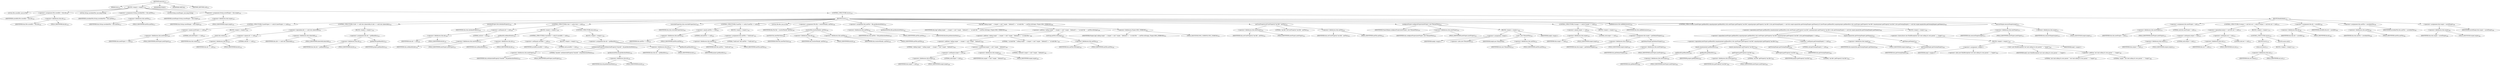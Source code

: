 digraph "execute" {  
"593" [label = <(METHOD,execute)<SUB>315</SUB>> ]
"14" [label = <(PARAM,this)<SUB>315</SUB>> ]
"594" [label = <(BLOCK,&lt;empty&gt;,&lt;empty&gt;)<SUB>315</SUB>> ]
"595" [label = <(LOCAL,File savedDir: java.io.File)> ]
"596" [label = <(&lt;operator&gt;.assignment,File savedDir = this.dir)<SUB>316</SUB>> ]
"597" [label = <(IDENTIFIER,savedDir,File savedDir = this.dir)<SUB>316</SUB>> ]
"598" [label = <(&lt;operator&gt;.fieldAccess,this.dir)<SUB>316</SUB>> ]
"599" [label = <(IDENTIFIER,this,File savedDir = this.dir)<SUB>316</SUB>> ]
"600" [label = <(FIELD_IDENTIFIER,dir,dir)<SUB>316</SUB>> ]
"601" [label = <(LOCAL,String savedAntFile: java.lang.String)> ]
"602" [label = <(&lt;operator&gt;.assignment,String savedAntFile = this.antFile)<SUB>317</SUB>> ]
"603" [label = <(IDENTIFIER,savedAntFile,String savedAntFile = this.antFile)<SUB>317</SUB>> ]
"604" [label = <(&lt;operator&gt;.fieldAccess,this.antFile)<SUB>317</SUB>> ]
"605" [label = <(IDENTIFIER,this,String savedAntFile = this.antFile)<SUB>317</SUB>> ]
"606" [label = <(FIELD_IDENTIFIER,antFile,antFile)<SUB>317</SUB>> ]
"607" [label = <(LOCAL,String savedTarget: java.lang.String)> ]
"608" [label = <(&lt;operator&gt;.assignment,String savedTarget = this.target)<SUB>318</SUB>> ]
"609" [label = <(IDENTIFIER,savedTarget,String savedTarget = this.target)<SUB>318</SUB>> ]
"610" [label = <(&lt;operator&gt;.fieldAccess,this.target)<SUB>318</SUB>> ]
"611" [label = <(IDENTIFIER,this,String savedTarget = this.target)<SUB>318</SUB>> ]
"612" [label = <(FIELD_IDENTIFIER,target,target)<SUB>318</SUB>> ]
"613" [label = <(CONTROL_STRUCTURE,try,try)<SUB>319</SUB>> ]
"614" [label = <(BLOCK,try,try)<SUB>319</SUB>> ]
"615" [label = <(CONTROL_STRUCTURE,if (newProject == null),if (newProject == null))<SUB>320</SUB>> ]
"616" [label = <(&lt;operator&gt;.equals,newProject == null)<SUB>320</SUB>> ]
"617" [label = <(&lt;operator&gt;.fieldAccess,this.newProject)<SUB>320</SUB>> ]
"618" [label = <(IDENTIFIER,this,newProject == null)<SUB>320</SUB>> ]
"619" [label = <(FIELD_IDENTIFIER,newProject,newProject)<SUB>320</SUB>> ]
"620" [label = <(LITERAL,null,newProject == null)<SUB>320</SUB>> ]
"621" [label = <(BLOCK,&lt;empty&gt;,&lt;empty&gt;)<SUB>320</SUB>> ]
"622" [label = <(reinit,this.reinit())<SUB>321</SUB>> ]
"13" [label = <(IDENTIFIER,this,this.reinit())<SUB>321</SUB>> ]
"623" [label = <(CONTROL_STRUCTURE,if ((dir == null) &amp;&amp; (inheritAll)),if ((dir == null) &amp;&amp; (inheritAll)))<SUB>324</SUB>> ]
"624" [label = <(&lt;operator&gt;.logicalAnd,(dir == null) &amp;&amp; (inheritAll))<SUB>324</SUB>> ]
"625" [label = <(&lt;operator&gt;.equals,dir == null)<SUB>324</SUB>> ]
"626" [label = <(&lt;operator&gt;.fieldAccess,this.dir)<SUB>324</SUB>> ]
"627" [label = <(IDENTIFIER,this,dir == null)<SUB>324</SUB>> ]
"628" [label = <(FIELD_IDENTIFIER,dir,dir)<SUB>324</SUB>> ]
"629" [label = <(LITERAL,null,dir == null)<SUB>324</SUB>> ]
"630" [label = <(&lt;operator&gt;.fieldAccess,this.inheritAll)<SUB>324</SUB>> ]
"631" [label = <(IDENTIFIER,this,(dir == null) &amp;&amp; (inheritAll))<SUB>324</SUB>> ]
"632" [label = <(FIELD_IDENTIFIER,inheritAll,inheritAll)<SUB>324</SUB>> ]
"633" [label = <(BLOCK,&lt;empty&gt;,&lt;empty&gt;)<SUB>324</SUB>> ]
"634" [label = <(&lt;operator&gt;.assignment,this.dir = getBaseDir())<SUB>325</SUB>> ]
"635" [label = <(&lt;operator&gt;.fieldAccess,this.dir)<SUB>325</SUB>> ]
"636" [label = <(IDENTIFIER,this,this.dir = getBaseDir())<SUB>325</SUB>> ]
"637" [label = <(FIELD_IDENTIFIER,dir,dir)<SUB>325</SUB>> ]
"638" [label = <(getBaseDir,getBaseDir())<SUB>325</SUB>> ]
"639" [label = <(IDENTIFIER,project,getBaseDir())<SUB>325</SUB>> ]
"640" [label = <(initializeProject,this.initializeProject())<SUB>328</SUB>> ]
"15" [label = <(IDENTIFIER,this,this.initializeProject())<SUB>328</SUB>> ]
"641" [label = <(CONTROL_STRUCTURE,if (dir != null),if (dir != null))<SUB>330</SUB>> ]
"642" [label = <(&lt;operator&gt;.notEquals,dir != null)<SUB>330</SUB>> ]
"643" [label = <(&lt;operator&gt;.fieldAccess,this.dir)<SUB>330</SUB>> ]
"644" [label = <(IDENTIFIER,this,dir != null)<SUB>330</SUB>> ]
"645" [label = <(FIELD_IDENTIFIER,dir,dir)<SUB>330</SUB>> ]
"646" [label = <(LITERAL,null,dir != null)<SUB>330</SUB>> ]
"647" [label = <(BLOCK,&lt;empty&gt;,&lt;empty&gt;)<SUB>330</SUB>> ]
"648" [label = <(setBaseDir,setBaseDir(dir))<SUB>331</SUB>> ]
"649" [label = <(&lt;operator&gt;.fieldAccess,this.newProject)<SUB>331</SUB>> ]
"650" [label = <(IDENTIFIER,this,setBaseDir(dir))<SUB>331</SUB>> ]
"651" [label = <(FIELD_IDENTIFIER,newProject,newProject)<SUB>331</SUB>> ]
"652" [label = <(&lt;operator&gt;.fieldAccess,this.dir)<SUB>331</SUB>> ]
"653" [label = <(IDENTIFIER,this,setBaseDir(dir))<SUB>331</SUB>> ]
"654" [label = <(FIELD_IDENTIFIER,dir,dir)<SUB>331</SUB>> ]
"655" [label = <(CONTROL_STRUCTURE,if (savedDir != null),if (savedDir != null))<SUB>332</SUB>> ]
"656" [label = <(&lt;operator&gt;.notEquals,savedDir != null)<SUB>332</SUB>> ]
"657" [label = <(IDENTIFIER,savedDir,savedDir != null)<SUB>332</SUB>> ]
"658" [label = <(LITERAL,null,savedDir != null)<SUB>332</SUB>> ]
"659" [label = <(BLOCK,&lt;empty&gt;,&lt;empty&gt;)<SUB>332</SUB>> ]
"660" [label = <(setInheritedProperty,setInheritedProperty(&quot;basedir&quot;, dir.getAbsolutePath()))<SUB>333</SUB>> ]
"661" [label = <(&lt;operator&gt;.fieldAccess,this.newProject)<SUB>333</SUB>> ]
"662" [label = <(IDENTIFIER,this,setInheritedProperty(&quot;basedir&quot;, dir.getAbsolutePath()))<SUB>333</SUB>> ]
"663" [label = <(FIELD_IDENTIFIER,newProject,newProject)<SUB>333</SUB>> ]
"664" [label = <(LITERAL,&quot;basedir&quot;,setInheritedProperty(&quot;basedir&quot;, dir.getAbsolutePath()))<SUB>333</SUB>> ]
"665" [label = <(getAbsolutePath,dir.getAbsolutePath())<SUB>334</SUB>> ]
"666" [label = <(&lt;operator&gt;.fieldAccess,this.dir)<SUB>334</SUB>> ]
"667" [label = <(IDENTIFIER,this,dir.getAbsolutePath())<SUB>334</SUB>> ]
"668" [label = <(FIELD_IDENTIFIER,dir,dir)<SUB>334</SUB>> ]
"669" [label = <(CONTROL_STRUCTURE,else,else)<SUB>336</SUB>> ]
"670" [label = <(BLOCK,&lt;empty&gt;,&lt;empty&gt;)<SUB>336</SUB>> ]
"671" [label = <(&lt;operator&gt;.assignment,this.dir = getBaseDir())<SUB>337</SUB>> ]
"672" [label = <(&lt;operator&gt;.fieldAccess,this.dir)<SUB>337</SUB>> ]
"673" [label = <(IDENTIFIER,this,this.dir = getBaseDir())<SUB>337</SUB>> ]
"674" [label = <(FIELD_IDENTIFIER,dir,dir)<SUB>337</SUB>> ]
"675" [label = <(getBaseDir,getBaseDir())<SUB>337</SUB>> ]
"676" [label = <(IDENTIFIER,project,getBaseDir())<SUB>337</SUB>> ]
"677" [label = <(overrideProperties,this.overrideProperties())<SUB>340</SUB>> ]
"16" [label = <(IDENTIFIER,this,this.overrideProperties())<SUB>340</SUB>> ]
"678" [label = <(CONTROL_STRUCTURE,if (antFile == null),if (antFile == null))<SUB>342</SUB>> ]
"679" [label = <(&lt;operator&gt;.equals,antFile == null)<SUB>342</SUB>> ]
"680" [label = <(&lt;operator&gt;.fieldAccess,this.antFile)<SUB>342</SUB>> ]
"681" [label = <(IDENTIFIER,this,antFile == null)<SUB>342</SUB>> ]
"682" [label = <(FIELD_IDENTIFIER,antFile,antFile)<SUB>342</SUB>> ]
"683" [label = <(LITERAL,null,antFile == null)<SUB>342</SUB>> ]
"684" [label = <(BLOCK,&lt;empty&gt;,&lt;empty&gt;)<SUB>342</SUB>> ]
"685" [label = <(&lt;operator&gt;.assignment,this.antFile = &quot;build.xml&quot;)<SUB>343</SUB>> ]
"686" [label = <(&lt;operator&gt;.fieldAccess,this.antFile)<SUB>343</SUB>> ]
"687" [label = <(IDENTIFIER,this,this.antFile = &quot;build.xml&quot;)<SUB>343</SUB>> ]
"688" [label = <(FIELD_IDENTIFIER,antFile,antFile)<SUB>343</SUB>> ]
"689" [label = <(LITERAL,&quot;build.xml&quot;,this.antFile = &quot;build.xml&quot;)<SUB>343</SUB>> ]
"690" [label = <(LOCAL,File file: java.io.File)> ]
"691" [label = <(&lt;operator&gt;.assignment,File file = resolveFile(dir, antFile))<SUB>346</SUB>> ]
"692" [label = <(IDENTIFIER,file,File file = resolveFile(dir, antFile))<SUB>346</SUB>> ]
"693" [label = <(resolveFile,resolveFile(dir, antFile))<SUB>346</SUB>> ]
"694" [label = <(newFileUtils,newFileUtils())<SUB>346</SUB>> ]
"695" [label = <(IDENTIFIER,FileUtils,newFileUtils())<SUB>346</SUB>> ]
"696" [label = <(&lt;operator&gt;.fieldAccess,this.dir)<SUB>346</SUB>> ]
"697" [label = <(IDENTIFIER,this,resolveFile(dir, antFile))<SUB>346</SUB>> ]
"698" [label = <(FIELD_IDENTIFIER,dir,dir)<SUB>346</SUB>> ]
"699" [label = <(&lt;operator&gt;.fieldAccess,this.antFile)<SUB>346</SUB>> ]
"700" [label = <(IDENTIFIER,this,resolveFile(dir, antFile))<SUB>346</SUB>> ]
"701" [label = <(FIELD_IDENTIFIER,antFile,antFile)<SUB>346</SUB>> ]
"702" [label = <(&lt;operator&gt;.assignment,this.antFile = file.getAbsolutePath())<SUB>347</SUB>> ]
"703" [label = <(&lt;operator&gt;.fieldAccess,this.antFile)<SUB>347</SUB>> ]
"704" [label = <(IDENTIFIER,this,this.antFile = file.getAbsolutePath())<SUB>347</SUB>> ]
"705" [label = <(FIELD_IDENTIFIER,antFile,antFile)<SUB>347</SUB>> ]
"706" [label = <(getAbsolutePath,file.getAbsolutePath())<SUB>347</SUB>> ]
"707" [label = <(IDENTIFIER,file,file.getAbsolutePath())<SUB>347</SUB>> ]
"708" [label = <(log,log(&quot;calling target &quot; + (target != null ? target : &quot;[default]&quot;) + &quot; in build file &quot; + antFile.toString(), Project.MSG_VERBOSE))<SUB>349</SUB>> ]
"17" [label = <(IDENTIFIER,this,log(&quot;calling target &quot; + (target != null ? target : &quot;[default]&quot;) + &quot; in build file &quot; + antFile.toString(), Project.MSG_VERBOSE))<SUB>349</SUB>> ]
"709" [label = <(&lt;operator&gt;.addition,&quot;calling target &quot; + (target != null ? target : &quot;[default]&quot;) + &quot; in build file &quot; + antFile.toString())<SUB>349</SUB>> ]
"710" [label = <(&lt;operator&gt;.addition,&quot;calling target &quot; + (target != null ? target : &quot;[default]&quot;) + &quot; in build file &quot;)<SUB>349</SUB>> ]
"711" [label = <(&lt;operator&gt;.addition,&quot;calling target &quot; + (target != null ? target : &quot;[default]&quot;))<SUB>349</SUB>> ]
"712" [label = <(LITERAL,&quot;calling target &quot;,&quot;calling target &quot; + (target != null ? target : &quot;[default]&quot;))<SUB>349</SUB>> ]
"713" [label = <(&lt;operator&gt;.conditional,target != null ? target : &quot;[default]&quot;)<SUB>349</SUB>> ]
"714" [label = <(&lt;operator&gt;.notEquals,target != null)<SUB>349</SUB>> ]
"715" [label = <(&lt;operator&gt;.fieldAccess,this.target)<SUB>349</SUB>> ]
"716" [label = <(IDENTIFIER,this,target != null)<SUB>349</SUB>> ]
"717" [label = <(FIELD_IDENTIFIER,target,target)<SUB>349</SUB>> ]
"718" [label = <(LITERAL,null,target != null)<SUB>349</SUB>> ]
"719" [label = <(&lt;operator&gt;.fieldAccess,this.target)<SUB>349</SUB>> ]
"720" [label = <(IDENTIFIER,this,target != null ? target : &quot;[default]&quot;)<SUB>349</SUB>> ]
"721" [label = <(FIELD_IDENTIFIER,target,target)<SUB>349</SUB>> ]
"722" [label = <(LITERAL,&quot;[default]&quot;,target != null ? target : &quot;[default]&quot;)<SUB>349</SUB>> ]
"723" [label = <(LITERAL,&quot; in build file &quot;,&quot;calling target &quot; + (target != null ? target : &quot;[default]&quot;) + &quot; in build file &quot;)<SUB>350</SUB>> ]
"724" [label = <(toString,antFile.toString())<SUB>350</SUB>> ]
"725" [label = <(&lt;operator&gt;.fieldAccess,this.antFile)<SUB>350</SUB>> ]
"726" [label = <(IDENTIFIER,this,antFile.toString())<SUB>350</SUB>> ]
"727" [label = <(FIELD_IDENTIFIER,antFile,antFile)<SUB>350</SUB>> ]
"728" [label = <(&lt;operator&gt;.fieldAccess,Project.MSG_VERBOSE)<SUB>351</SUB>> ]
"729" [label = <(IDENTIFIER,Project,log(&quot;calling target &quot; + (target != null ? target : &quot;[default]&quot;) + &quot; in build file &quot; + antFile.toString(), Project.MSG_VERBOSE))<SUB>351</SUB>> ]
"730" [label = <(FIELD_IDENTIFIER,MSG_VERBOSE,MSG_VERBOSE)<SUB>351</SUB>> ]
"731" [label = <(setUserProperty,setUserProperty(&quot;ant.file&quot;, antFile))<SUB>352</SUB>> ]
"732" [label = <(&lt;operator&gt;.fieldAccess,this.newProject)<SUB>352</SUB>> ]
"733" [label = <(IDENTIFIER,this,setUserProperty(&quot;ant.file&quot;, antFile))<SUB>352</SUB>> ]
"734" [label = <(FIELD_IDENTIFIER,newProject,newProject)<SUB>352</SUB>> ]
"735" [label = <(LITERAL,&quot;ant.file&quot;,setUserProperty(&quot;ant.file&quot;, antFile))<SUB>352</SUB>> ]
"736" [label = <(&lt;operator&gt;.fieldAccess,this.antFile)<SUB>352</SUB>> ]
"737" [label = <(IDENTIFIER,this,setUserProperty(&quot;ant.file&quot;, antFile))<SUB>352</SUB>> ]
"738" [label = <(FIELD_IDENTIFIER,antFile,antFile)<SUB>352</SUB>> ]
"739" [label = <(configureProject,configureProject(newProject, new File(antFile)))<SUB>353</SUB>> ]
"740" [label = <(IDENTIFIER,ProjectHelper,configureProject(newProject, new File(antFile)))<SUB>353</SUB>> ]
"741" [label = <(&lt;operator&gt;.fieldAccess,this.newProject)<SUB>353</SUB>> ]
"742" [label = <(IDENTIFIER,this,configureProject(newProject, new File(antFile)))<SUB>353</SUB>> ]
"743" [label = <(FIELD_IDENTIFIER,newProject,newProject)<SUB>353</SUB>> ]
"744" [label = <(BLOCK,&lt;empty&gt;,&lt;empty&gt;)<SUB>353</SUB>> ]
"745" [label = <(&lt;operator&gt;.assignment,&lt;empty&gt;)> ]
"746" [label = <(IDENTIFIER,$obj6,&lt;empty&gt;)> ]
"747" [label = <(&lt;operator&gt;.alloc,new File(antFile))<SUB>353</SUB>> ]
"748" [label = <(&lt;init&gt;,new File(antFile))<SUB>353</SUB>> ]
"749" [label = <(IDENTIFIER,$obj6,new File(antFile))> ]
"750" [label = <(&lt;operator&gt;.fieldAccess,this.antFile)<SUB>353</SUB>> ]
"751" [label = <(IDENTIFIER,this,new File(antFile))<SUB>353</SUB>> ]
"752" [label = <(FIELD_IDENTIFIER,antFile,antFile)<SUB>353</SUB>> ]
"753" [label = <(IDENTIFIER,$obj6,&lt;empty&gt;)> ]
"754" [label = <(CONTROL_STRUCTURE,if (target == null),if (target == null))<SUB>355</SUB>> ]
"755" [label = <(&lt;operator&gt;.equals,target == null)<SUB>355</SUB>> ]
"756" [label = <(&lt;operator&gt;.fieldAccess,this.target)<SUB>355</SUB>> ]
"757" [label = <(IDENTIFIER,this,target == null)<SUB>355</SUB>> ]
"758" [label = <(FIELD_IDENTIFIER,target,target)<SUB>355</SUB>> ]
"759" [label = <(LITERAL,null,target == null)<SUB>355</SUB>> ]
"760" [label = <(BLOCK,&lt;empty&gt;,&lt;empty&gt;)<SUB>355</SUB>> ]
"761" [label = <(&lt;operator&gt;.assignment,this.target = getDefaultTarget())<SUB>356</SUB>> ]
"762" [label = <(&lt;operator&gt;.fieldAccess,this.target)<SUB>356</SUB>> ]
"763" [label = <(IDENTIFIER,this,this.target = getDefaultTarget())<SUB>356</SUB>> ]
"764" [label = <(FIELD_IDENTIFIER,target,target)<SUB>356</SUB>> ]
"765" [label = <(getDefaultTarget,getDefaultTarget())<SUB>356</SUB>> ]
"766" [label = <(&lt;operator&gt;.fieldAccess,this.newProject)<SUB>356</SUB>> ]
"767" [label = <(IDENTIFIER,this,getDefaultTarget())<SUB>356</SUB>> ]
"768" [label = <(FIELD_IDENTIFIER,newProject,newProject)<SUB>356</SUB>> ]
"769" [label = <(addReferences,this.addReferences())<SUB>359</SUB>> ]
"18" [label = <(IDENTIFIER,this,this.addReferences())<SUB>359</SUB>> ]
"770" [label = <(CONTROL_STRUCTURE,if (newProject.getBaseDir().equals(project.getBaseDir()) &amp;&amp; newProject.getProperty(&quot;ant.file&quot;).equals(project.getProperty(&quot;ant.file&quot;)) &amp;&amp; getOwningTarget() != null &amp;&amp; target.equals(this.getOwningTarget().getName())),if (newProject.getBaseDir().equals(project.getBaseDir()) &amp;&amp; newProject.getProperty(&quot;ant.file&quot;).equals(project.getProperty(&quot;ant.file&quot;)) &amp;&amp; getOwningTarget() != null &amp;&amp; target.equals(this.getOwningTarget().getName())))<SUB>362</SUB>> ]
"771" [label = <(&lt;operator&gt;.logicalAnd,newProject.getBaseDir().equals(project.getBaseDir()) &amp;&amp; newProject.getProperty(&quot;ant.file&quot;).equals(project.getProperty(&quot;ant.file&quot;)) &amp;&amp; getOwningTarget() != null &amp;&amp; target.equals(this.getOwningTarget().getName()))<SUB>362</SUB>> ]
"772" [label = <(&lt;operator&gt;.logicalAnd,newProject.getBaseDir().equals(project.getBaseDir()) &amp;&amp; newProject.getProperty(&quot;ant.file&quot;).equals(project.getProperty(&quot;ant.file&quot;)) &amp;&amp; getOwningTarget() != null)<SUB>362</SUB>> ]
"773" [label = <(&lt;operator&gt;.logicalAnd,newProject.getBaseDir().equals(project.getBaseDir()) &amp;&amp; newProject.getProperty(&quot;ant.file&quot;).equals(project.getProperty(&quot;ant.file&quot;)))<SUB>362</SUB>> ]
"774" [label = <(equals,equals(project.getBaseDir()))<SUB>362</SUB>> ]
"775" [label = <(getBaseDir,getBaseDir())<SUB>362</SUB>> ]
"776" [label = <(&lt;operator&gt;.fieldAccess,this.newProject)<SUB>362</SUB>> ]
"777" [label = <(IDENTIFIER,this,getBaseDir())<SUB>362</SUB>> ]
"778" [label = <(FIELD_IDENTIFIER,newProject,newProject)<SUB>362</SUB>> ]
"779" [label = <(getBaseDir,getBaseDir())<SUB>362</SUB>> ]
"780" [label = <(IDENTIFIER,project,getBaseDir())<SUB>362</SUB>> ]
"781" [label = <(equals,equals(project.getProperty(&quot;ant.file&quot;)))<SUB>363</SUB>> ]
"782" [label = <(getProperty,getProperty(&quot;ant.file&quot;))<SUB>363</SUB>> ]
"783" [label = <(&lt;operator&gt;.fieldAccess,this.newProject)<SUB>363</SUB>> ]
"784" [label = <(IDENTIFIER,this,getProperty(&quot;ant.file&quot;))<SUB>363</SUB>> ]
"785" [label = <(FIELD_IDENTIFIER,newProject,newProject)<SUB>363</SUB>> ]
"786" [label = <(LITERAL,&quot;ant.file&quot;,getProperty(&quot;ant.file&quot;))<SUB>363</SUB>> ]
"787" [label = <(getProperty,getProperty(&quot;ant.file&quot;))<SUB>363</SUB>> ]
"788" [label = <(IDENTIFIER,project,getProperty(&quot;ant.file&quot;))<SUB>363</SUB>> ]
"789" [label = <(LITERAL,&quot;ant.file&quot;,getProperty(&quot;ant.file&quot;))<SUB>363</SUB>> ]
"790" [label = <(&lt;operator&gt;.notEquals,getOwningTarget() != null)<SUB>364</SUB>> ]
"791" [label = <(getOwningTarget,getOwningTarget())<SUB>364</SUB>> ]
"19" [label = <(IDENTIFIER,this,getOwningTarget())<SUB>364</SUB>> ]
"792" [label = <(LITERAL,null,getOwningTarget() != null)<SUB>364</SUB>> ]
"793" [label = <(equals,equals(this.getOwningTarget().getName()))<SUB>365</SUB>> ]
"794" [label = <(&lt;operator&gt;.fieldAccess,this.target)<SUB>365</SUB>> ]
"795" [label = <(IDENTIFIER,this,equals(this.getOwningTarget().getName()))<SUB>365</SUB>> ]
"796" [label = <(FIELD_IDENTIFIER,target,target)<SUB>365</SUB>> ]
"797" [label = <(getName,getName())<SUB>365</SUB>> ]
"798" [label = <(getOwningTarget,getOwningTarget())<SUB>365</SUB>> ]
"20" [label = <(IDENTIFIER,this,getOwningTarget())<SUB>365</SUB>> ]
"799" [label = <(BLOCK,&lt;empty&gt;,&lt;empty&gt;)<SUB>365</SUB>> ]
"800" [label = <(&lt;operator&gt;.throw,throw new BuildException(&quot;ant task calling its own parent &quot; + &quot;target&quot;);)<SUB>367</SUB>> ]
"801" [label = <(BLOCK,&lt;empty&gt;,&lt;empty&gt;)<SUB>367</SUB>> ]
"802" [label = <(&lt;operator&gt;.assignment,&lt;empty&gt;)> ]
"803" [label = <(IDENTIFIER,$obj7,&lt;empty&gt;)> ]
"804" [label = <(&lt;operator&gt;.alloc,new BuildException(&quot;ant task calling its own parent &quot; + &quot;target&quot;))<SUB>367</SUB>> ]
"805" [label = <(&lt;init&gt;,new BuildException(&quot;ant task calling its own parent &quot; + &quot;target&quot;))<SUB>367</SUB>> ]
"806" [label = <(IDENTIFIER,$obj7,new BuildException(&quot;ant task calling its own parent &quot; + &quot;target&quot;))> ]
"807" [label = <(&lt;operator&gt;.addition,&quot;ant task calling its own parent &quot; + &quot;target&quot;)<SUB>367</SUB>> ]
"808" [label = <(LITERAL,&quot;ant task calling its own parent &quot;,&quot;ant task calling its own parent &quot; + &quot;target&quot;)<SUB>367</SUB>> ]
"809" [label = <(LITERAL,&quot;target&quot;,&quot;ant task calling its own parent &quot; + &quot;target&quot;)<SUB>368</SUB>> ]
"810" [label = <(IDENTIFIER,$obj7,&lt;empty&gt;)> ]
"811" [label = <(executeTarget,executeTarget(target))<SUB>371</SUB>> ]
"812" [label = <(&lt;operator&gt;.fieldAccess,this.newProject)<SUB>371</SUB>> ]
"813" [label = <(IDENTIFIER,this,executeTarget(target))<SUB>371</SUB>> ]
"814" [label = <(FIELD_IDENTIFIER,newProject,newProject)<SUB>371</SUB>> ]
"815" [label = <(&lt;operator&gt;.fieldAccess,this.target)<SUB>371</SUB>> ]
"816" [label = <(IDENTIFIER,this,executeTarget(target))<SUB>371</SUB>> ]
"817" [label = <(FIELD_IDENTIFIER,target,target)<SUB>371</SUB>> ]
"818" [label = <(BLOCK,finally,finally)<SUB>372</SUB>> ]
"819" [label = <(&lt;operator&gt;.assignment,this.newProject = null)<SUB>374</SUB>> ]
"820" [label = <(&lt;operator&gt;.fieldAccess,this.newProject)<SUB>374</SUB>> ]
"821" [label = <(IDENTIFIER,this,this.newProject = null)<SUB>374</SUB>> ]
"822" [label = <(FIELD_IDENTIFIER,newProject,newProject)<SUB>374</SUB>> ]
"823" [label = <(LITERAL,null,this.newProject = null)<SUB>374</SUB>> ]
"824" [label = <(CONTROL_STRUCTURE,if (output != null &amp;&amp; out != null),if (output != null &amp;&amp; out != null))<SUB>375</SUB>> ]
"825" [label = <(&lt;operator&gt;.logicalAnd,output != null &amp;&amp; out != null)<SUB>375</SUB>> ]
"826" [label = <(&lt;operator&gt;.notEquals,output != null)<SUB>375</SUB>> ]
"827" [label = <(&lt;operator&gt;.fieldAccess,this.output)<SUB>375</SUB>> ]
"828" [label = <(IDENTIFIER,this,output != null)<SUB>375</SUB>> ]
"829" [label = <(FIELD_IDENTIFIER,output,output)<SUB>375</SUB>> ]
"830" [label = <(LITERAL,null,output != null)<SUB>375</SUB>> ]
"831" [label = <(&lt;operator&gt;.notEquals,out != null)<SUB>375</SUB>> ]
"832" [label = <(&lt;operator&gt;.fieldAccess,this.out)<SUB>375</SUB>> ]
"833" [label = <(IDENTIFIER,this,out != null)<SUB>375</SUB>> ]
"834" [label = <(FIELD_IDENTIFIER,out,out)<SUB>375</SUB>> ]
"835" [label = <(LITERAL,null,out != null)<SUB>375</SUB>> ]
"836" [label = <(BLOCK,&lt;empty&gt;,&lt;empty&gt;)<SUB>375</SUB>> ]
"837" [label = <(CONTROL_STRUCTURE,try,try)<SUB>376</SUB>> ]
"838" [label = <(BLOCK,try,try)<SUB>376</SUB>> ]
"839" [label = <(close,out.close())<SUB>377</SUB>> ]
"840" [label = <(&lt;operator&gt;.fieldAccess,this.out)<SUB>377</SUB>> ]
"841" [label = <(IDENTIFIER,this,out.close())<SUB>377</SUB>> ]
"842" [label = <(FIELD_IDENTIFIER,out,out)<SUB>377</SUB>> ]
"843" [label = <(BLOCK,catch,catch)> ]
"844" [label = <(BLOCK,&lt;empty&gt;,&lt;empty&gt;)<SUB>378</SUB>> ]
"845" [label = <(&lt;operator&gt;.assignment,this.dir = savedDir)<SUB>382</SUB>> ]
"846" [label = <(&lt;operator&gt;.fieldAccess,this.dir)<SUB>382</SUB>> ]
"847" [label = <(IDENTIFIER,this,this.dir = savedDir)<SUB>382</SUB>> ]
"848" [label = <(FIELD_IDENTIFIER,dir,dir)<SUB>382</SUB>> ]
"849" [label = <(IDENTIFIER,savedDir,this.dir = savedDir)<SUB>382</SUB>> ]
"850" [label = <(&lt;operator&gt;.assignment,this.antFile = savedAntFile)<SUB>383</SUB>> ]
"851" [label = <(&lt;operator&gt;.fieldAccess,this.antFile)<SUB>383</SUB>> ]
"852" [label = <(IDENTIFIER,this,this.antFile = savedAntFile)<SUB>383</SUB>> ]
"853" [label = <(FIELD_IDENTIFIER,antFile,antFile)<SUB>383</SUB>> ]
"854" [label = <(IDENTIFIER,savedAntFile,this.antFile = savedAntFile)<SUB>383</SUB>> ]
"855" [label = <(&lt;operator&gt;.assignment,this.target = savedTarget)<SUB>384</SUB>> ]
"856" [label = <(&lt;operator&gt;.fieldAccess,this.target)<SUB>384</SUB>> ]
"857" [label = <(IDENTIFIER,this,this.target = savedTarget)<SUB>384</SUB>> ]
"858" [label = <(FIELD_IDENTIFIER,target,target)<SUB>384</SUB>> ]
"859" [label = <(IDENTIFIER,savedTarget,this.target = savedTarget)<SUB>384</SUB>> ]
"860" [label = <(MODIFIER,PUBLIC)> ]
"861" [label = <(MODIFIER,VIRTUAL)> ]
"862" [label = <(METHOD_RETURN,void)<SUB>315</SUB>> ]
  "593" -> "14" 
  "593" -> "594" 
  "593" -> "860" 
  "593" -> "861" 
  "593" -> "862" 
  "594" -> "595" 
  "594" -> "596" 
  "594" -> "601" 
  "594" -> "602" 
  "594" -> "607" 
  "594" -> "608" 
  "594" -> "613" 
  "596" -> "597" 
  "596" -> "598" 
  "598" -> "599" 
  "598" -> "600" 
  "602" -> "603" 
  "602" -> "604" 
  "604" -> "605" 
  "604" -> "606" 
  "608" -> "609" 
  "608" -> "610" 
  "610" -> "611" 
  "610" -> "612" 
  "613" -> "614" 
  "613" -> "818" 
  "614" -> "615" 
  "614" -> "623" 
  "614" -> "640" 
  "614" -> "641" 
  "614" -> "677" 
  "614" -> "678" 
  "614" -> "690" 
  "614" -> "691" 
  "614" -> "702" 
  "614" -> "708" 
  "614" -> "731" 
  "614" -> "739" 
  "614" -> "754" 
  "614" -> "769" 
  "614" -> "770" 
  "614" -> "811" 
  "615" -> "616" 
  "615" -> "621" 
  "616" -> "617" 
  "616" -> "620" 
  "617" -> "618" 
  "617" -> "619" 
  "621" -> "622" 
  "622" -> "13" 
  "623" -> "624" 
  "623" -> "633" 
  "624" -> "625" 
  "624" -> "630" 
  "625" -> "626" 
  "625" -> "629" 
  "626" -> "627" 
  "626" -> "628" 
  "630" -> "631" 
  "630" -> "632" 
  "633" -> "634" 
  "634" -> "635" 
  "634" -> "638" 
  "635" -> "636" 
  "635" -> "637" 
  "638" -> "639" 
  "640" -> "15" 
  "641" -> "642" 
  "641" -> "647" 
  "641" -> "669" 
  "642" -> "643" 
  "642" -> "646" 
  "643" -> "644" 
  "643" -> "645" 
  "647" -> "648" 
  "647" -> "655" 
  "648" -> "649" 
  "648" -> "652" 
  "649" -> "650" 
  "649" -> "651" 
  "652" -> "653" 
  "652" -> "654" 
  "655" -> "656" 
  "655" -> "659" 
  "656" -> "657" 
  "656" -> "658" 
  "659" -> "660" 
  "660" -> "661" 
  "660" -> "664" 
  "660" -> "665" 
  "661" -> "662" 
  "661" -> "663" 
  "665" -> "666" 
  "666" -> "667" 
  "666" -> "668" 
  "669" -> "670" 
  "670" -> "671" 
  "671" -> "672" 
  "671" -> "675" 
  "672" -> "673" 
  "672" -> "674" 
  "675" -> "676" 
  "677" -> "16" 
  "678" -> "679" 
  "678" -> "684" 
  "679" -> "680" 
  "679" -> "683" 
  "680" -> "681" 
  "680" -> "682" 
  "684" -> "685" 
  "685" -> "686" 
  "685" -> "689" 
  "686" -> "687" 
  "686" -> "688" 
  "691" -> "692" 
  "691" -> "693" 
  "693" -> "694" 
  "693" -> "696" 
  "693" -> "699" 
  "694" -> "695" 
  "696" -> "697" 
  "696" -> "698" 
  "699" -> "700" 
  "699" -> "701" 
  "702" -> "703" 
  "702" -> "706" 
  "703" -> "704" 
  "703" -> "705" 
  "706" -> "707" 
  "708" -> "17" 
  "708" -> "709" 
  "708" -> "728" 
  "709" -> "710" 
  "709" -> "724" 
  "710" -> "711" 
  "710" -> "723" 
  "711" -> "712" 
  "711" -> "713" 
  "713" -> "714" 
  "713" -> "719" 
  "713" -> "722" 
  "714" -> "715" 
  "714" -> "718" 
  "715" -> "716" 
  "715" -> "717" 
  "719" -> "720" 
  "719" -> "721" 
  "724" -> "725" 
  "725" -> "726" 
  "725" -> "727" 
  "728" -> "729" 
  "728" -> "730" 
  "731" -> "732" 
  "731" -> "735" 
  "731" -> "736" 
  "732" -> "733" 
  "732" -> "734" 
  "736" -> "737" 
  "736" -> "738" 
  "739" -> "740" 
  "739" -> "741" 
  "739" -> "744" 
  "741" -> "742" 
  "741" -> "743" 
  "744" -> "745" 
  "744" -> "748" 
  "744" -> "753" 
  "745" -> "746" 
  "745" -> "747" 
  "748" -> "749" 
  "748" -> "750" 
  "750" -> "751" 
  "750" -> "752" 
  "754" -> "755" 
  "754" -> "760" 
  "755" -> "756" 
  "755" -> "759" 
  "756" -> "757" 
  "756" -> "758" 
  "760" -> "761" 
  "761" -> "762" 
  "761" -> "765" 
  "762" -> "763" 
  "762" -> "764" 
  "765" -> "766" 
  "766" -> "767" 
  "766" -> "768" 
  "769" -> "18" 
  "770" -> "771" 
  "770" -> "799" 
  "771" -> "772" 
  "771" -> "793" 
  "772" -> "773" 
  "772" -> "790" 
  "773" -> "774" 
  "773" -> "781" 
  "774" -> "775" 
  "774" -> "779" 
  "775" -> "776" 
  "776" -> "777" 
  "776" -> "778" 
  "779" -> "780" 
  "781" -> "782" 
  "781" -> "787" 
  "782" -> "783" 
  "782" -> "786" 
  "783" -> "784" 
  "783" -> "785" 
  "787" -> "788" 
  "787" -> "789" 
  "790" -> "791" 
  "790" -> "792" 
  "791" -> "19" 
  "793" -> "794" 
  "793" -> "797" 
  "794" -> "795" 
  "794" -> "796" 
  "797" -> "798" 
  "798" -> "20" 
  "799" -> "800" 
  "800" -> "801" 
  "801" -> "802" 
  "801" -> "805" 
  "801" -> "810" 
  "802" -> "803" 
  "802" -> "804" 
  "805" -> "806" 
  "805" -> "807" 
  "807" -> "808" 
  "807" -> "809" 
  "811" -> "812" 
  "811" -> "815" 
  "812" -> "813" 
  "812" -> "814" 
  "815" -> "816" 
  "815" -> "817" 
  "818" -> "819" 
  "818" -> "824" 
  "818" -> "845" 
  "818" -> "850" 
  "818" -> "855" 
  "819" -> "820" 
  "819" -> "823" 
  "820" -> "821" 
  "820" -> "822" 
  "824" -> "825" 
  "824" -> "836" 
  "825" -> "826" 
  "825" -> "831" 
  "826" -> "827" 
  "826" -> "830" 
  "827" -> "828" 
  "827" -> "829" 
  "831" -> "832" 
  "831" -> "835" 
  "832" -> "833" 
  "832" -> "834" 
  "836" -> "837" 
  "837" -> "838" 
  "837" -> "843" 
  "838" -> "839" 
  "839" -> "840" 
  "840" -> "841" 
  "840" -> "842" 
  "843" -> "844" 
  "845" -> "846" 
  "845" -> "849" 
  "846" -> "847" 
  "846" -> "848" 
  "850" -> "851" 
  "850" -> "854" 
  "851" -> "852" 
  "851" -> "853" 
  "855" -> "856" 
  "855" -> "859" 
  "856" -> "857" 
  "856" -> "858" 
}

